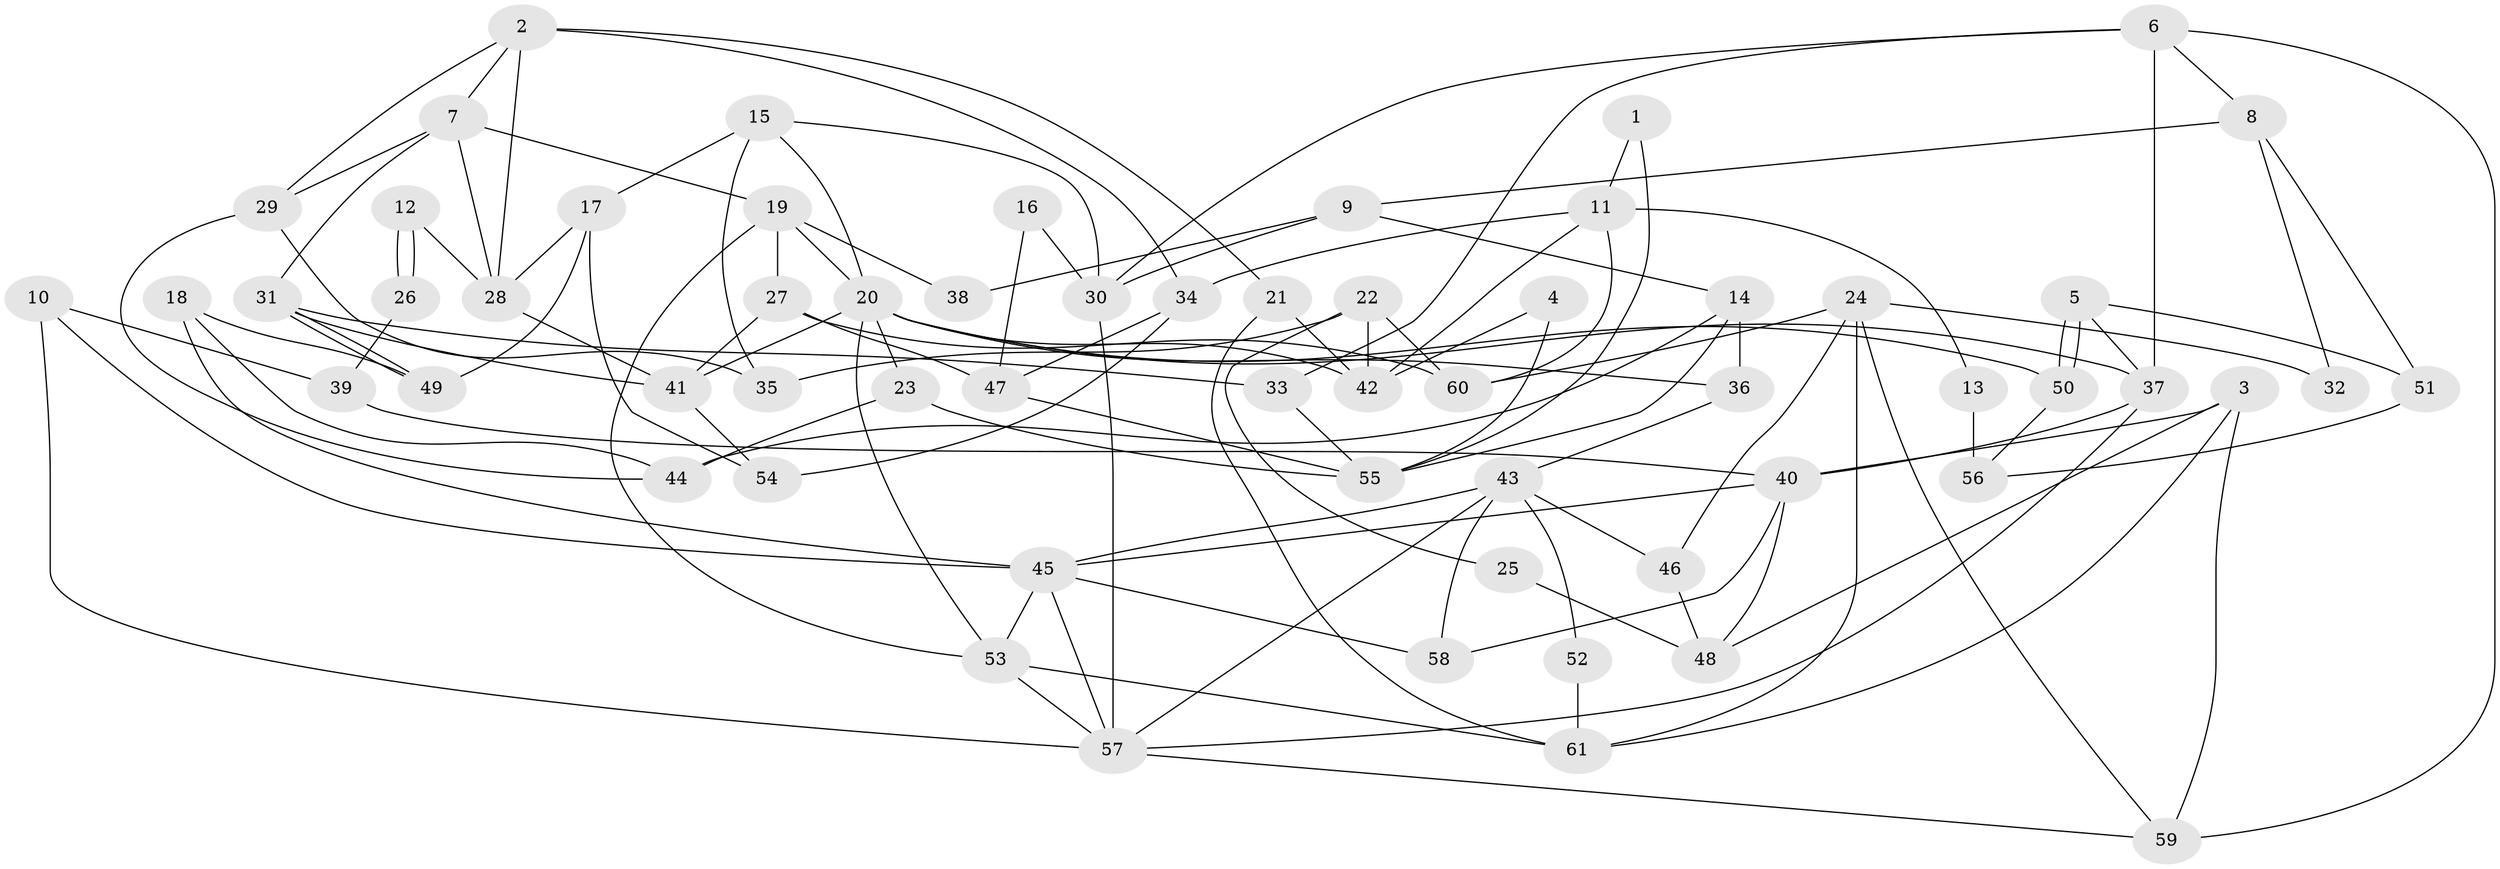 // Generated by graph-tools (version 1.1) at 2025/49/03/09/25 04:49:30]
// undirected, 61 vertices, 122 edges
graph export_dot {
graph [start="1"]
  node [color=gray90,style=filled];
  1;
  2;
  3;
  4;
  5;
  6;
  7;
  8;
  9;
  10;
  11;
  12;
  13;
  14;
  15;
  16;
  17;
  18;
  19;
  20;
  21;
  22;
  23;
  24;
  25;
  26;
  27;
  28;
  29;
  30;
  31;
  32;
  33;
  34;
  35;
  36;
  37;
  38;
  39;
  40;
  41;
  42;
  43;
  44;
  45;
  46;
  47;
  48;
  49;
  50;
  51;
  52;
  53;
  54;
  55;
  56;
  57;
  58;
  59;
  60;
  61;
  1 -- 11;
  1 -- 55;
  2 -- 34;
  2 -- 7;
  2 -- 21;
  2 -- 28;
  2 -- 29;
  3 -- 61;
  3 -- 48;
  3 -- 40;
  3 -- 59;
  4 -- 42;
  4 -- 55;
  5 -- 37;
  5 -- 50;
  5 -- 50;
  5 -- 51;
  6 -- 37;
  6 -- 33;
  6 -- 8;
  6 -- 30;
  6 -- 59;
  7 -- 31;
  7 -- 19;
  7 -- 28;
  7 -- 29;
  8 -- 9;
  8 -- 32;
  8 -- 51;
  9 -- 30;
  9 -- 14;
  9 -- 38;
  10 -- 57;
  10 -- 45;
  10 -- 39;
  11 -- 42;
  11 -- 60;
  11 -- 13;
  11 -- 34;
  12 -- 28;
  12 -- 26;
  12 -- 26;
  13 -- 56;
  14 -- 36;
  14 -- 44;
  14 -- 55;
  15 -- 30;
  15 -- 20;
  15 -- 17;
  15 -- 35;
  16 -- 47;
  16 -- 30;
  17 -- 28;
  17 -- 49;
  17 -- 54;
  18 -- 45;
  18 -- 49;
  18 -- 44;
  19 -- 20;
  19 -- 53;
  19 -- 27;
  19 -- 38;
  20 -- 41;
  20 -- 37;
  20 -- 23;
  20 -- 36;
  20 -- 42;
  20 -- 50;
  20 -- 53;
  21 -- 61;
  21 -- 42;
  22 -- 42;
  22 -- 35;
  22 -- 25;
  22 -- 60;
  23 -- 44;
  23 -- 55;
  24 -- 59;
  24 -- 60;
  24 -- 32;
  24 -- 46;
  24 -- 61;
  25 -- 48;
  26 -- 39;
  27 -- 41;
  27 -- 47;
  27 -- 60;
  28 -- 41;
  29 -- 35;
  29 -- 44;
  30 -- 57;
  31 -- 41;
  31 -- 49;
  31 -- 49;
  31 -- 33;
  33 -- 55;
  34 -- 47;
  34 -- 54;
  36 -- 43;
  37 -- 57;
  37 -- 40;
  39 -- 40;
  40 -- 45;
  40 -- 48;
  40 -- 58;
  41 -- 54;
  43 -- 58;
  43 -- 57;
  43 -- 45;
  43 -- 46;
  43 -- 52;
  45 -- 53;
  45 -- 57;
  45 -- 58;
  46 -- 48;
  47 -- 55;
  50 -- 56;
  51 -- 56;
  52 -- 61;
  53 -- 57;
  53 -- 61;
  57 -- 59;
}
